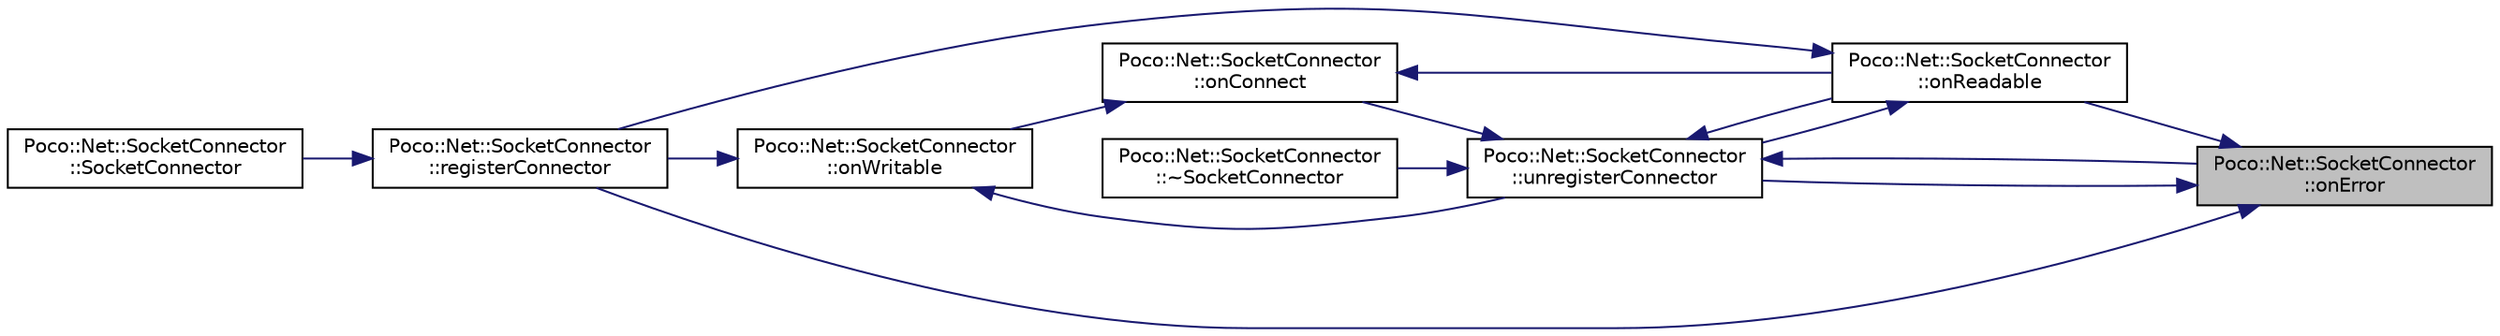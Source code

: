 digraph "Poco::Net::SocketConnector::onError"
{
 // LATEX_PDF_SIZE
  edge [fontname="Helvetica",fontsize="10",labelfontname="Helvetica",labelfontsize="10"];
  node [fontname="Helvetica",fontsize="10",shape=record];
  rankdir="RL";
  Node1 [label="Poco::Net::SocketConnector\l::onError",height=0.2,width=0.4,color="black", fillcolor="grey75", style="filled", fontcolor="black",tooltip=" "];
  Node1 -> Node2 [dir="back",color="midnightblue",fontsize="10",style="solid"];
  Node2 [label="Poco::Net::SocketConnector\l::onReadable",height=0.2,width=0.4,color="black", fillcolor="white", style="filled",URL="$classPoco_1_1Net_1_1SocketConnector.html#a12e00a6bcd972a757e65863a618a54a5",tooltip=" "];
  Node2 -> Node3 [dir="back",color="midnightblue",fontsize="10",style="solid"];
  Node3 [label="Poco::Net::SocketConnector\l::registerConnector",height=0.2,width=0.4,color="black", fillcolor="white", style="filled",URL="$classPoco_1_1Net_1_1SocketConnector.html#a39c92ed2fce8bc2621bd7a6833b756f3",tooltip=" "];
  Node3 -> Node4 [dir="back",color="midnightblue",fontsize="10",style="solid"];
  Node4 [label="Poco::Net::SocketConnector\l::SocketConnector",height=0.2,width=0.4,color="black", fillcolor="white", style="filled",URL="$classPoco_1_1Net_1_1SocketConnector.html#a9b7d6fe690168ab82daf0dc686154411",tooltip=" "];
  Node2 -> Node5 [dir="back",color="midnightblue",fontsize="10",style="solid"];
  Node5 [label="Poco::Net::SocketConnector\l::unregisterConnector",height=0.2,width=0.4,color="black", fillcolor="white", style="filled",URL="$classPoco_1_1Net_1_1SocketConnector.html#a5b619fe915ad996bd58a269a22a9cd6f",tooltip=" "];
  Node5 -> Node6 [dir="back",color="midnightblue",fontsize="10",style="solid"];
  Node6 [label="Poco::Net::SocketConnector\l::onConnect",height=0.2,width=0.4,color="black", fillcolor="white", style="filled",URL="$classPoco_1_1Net_1_1SocketConnector.html#a5143983ae4a55e8cc6a035b3974ea72c",tooltip=" "];
  Node6 -> Node2 [dir="back",color="midnightblue",fontsize="10",style="solid"];
  Node6 -> Node7 [dir="back",color="midnightblue",fontsize="10",style="solid"];
  Node7 [label="Poco::Net::SocketConnector\l::onWritable",height=0.2,width=0.4,color="black", fillcolor="white", style="filled",URL="$classPoco_1_1Net_1_1SocketConnector.html#ab23670beee6258fadda3924cfc52e461",tooltip=" "];
  Node7 -> Node3 [dir="back",color="midnightblue",fontsize="10",style="solid"];
  Node7 -> Node5 [dir="back",color="midnightblue",fontsize="10",style="solid"];
  Node5 -> Node1 [dir="back",color="midnightblue",fontsize="10",style="solid"];
  Node5 -> Node2 [dir="back",color="midnightblue",fontsize="10",style="solid"];
  Node5 -> Node8 [dir="back",color="midnightblue",fontsize="10",style="solid"];
  Node8 [label="Poco::Net::SocketConnector\l::~SocketConnector",height=0.2,width=0.4,color="black", fillcolor="white", style="filled",URL="$classPoco_1_1Net_1_1SocketConnector.html#a3a68b6c365cd90390044f908c5ad2f90",tooltip="Destroys the SocketConnector."];
  Node1 -> Node3 [dir="back",color="midnightblue",fontsize="10",style="solid"];
  Node1 -> Node5 [dir="back",color="midnightblue",fontsize="10",style="solid"];
}
